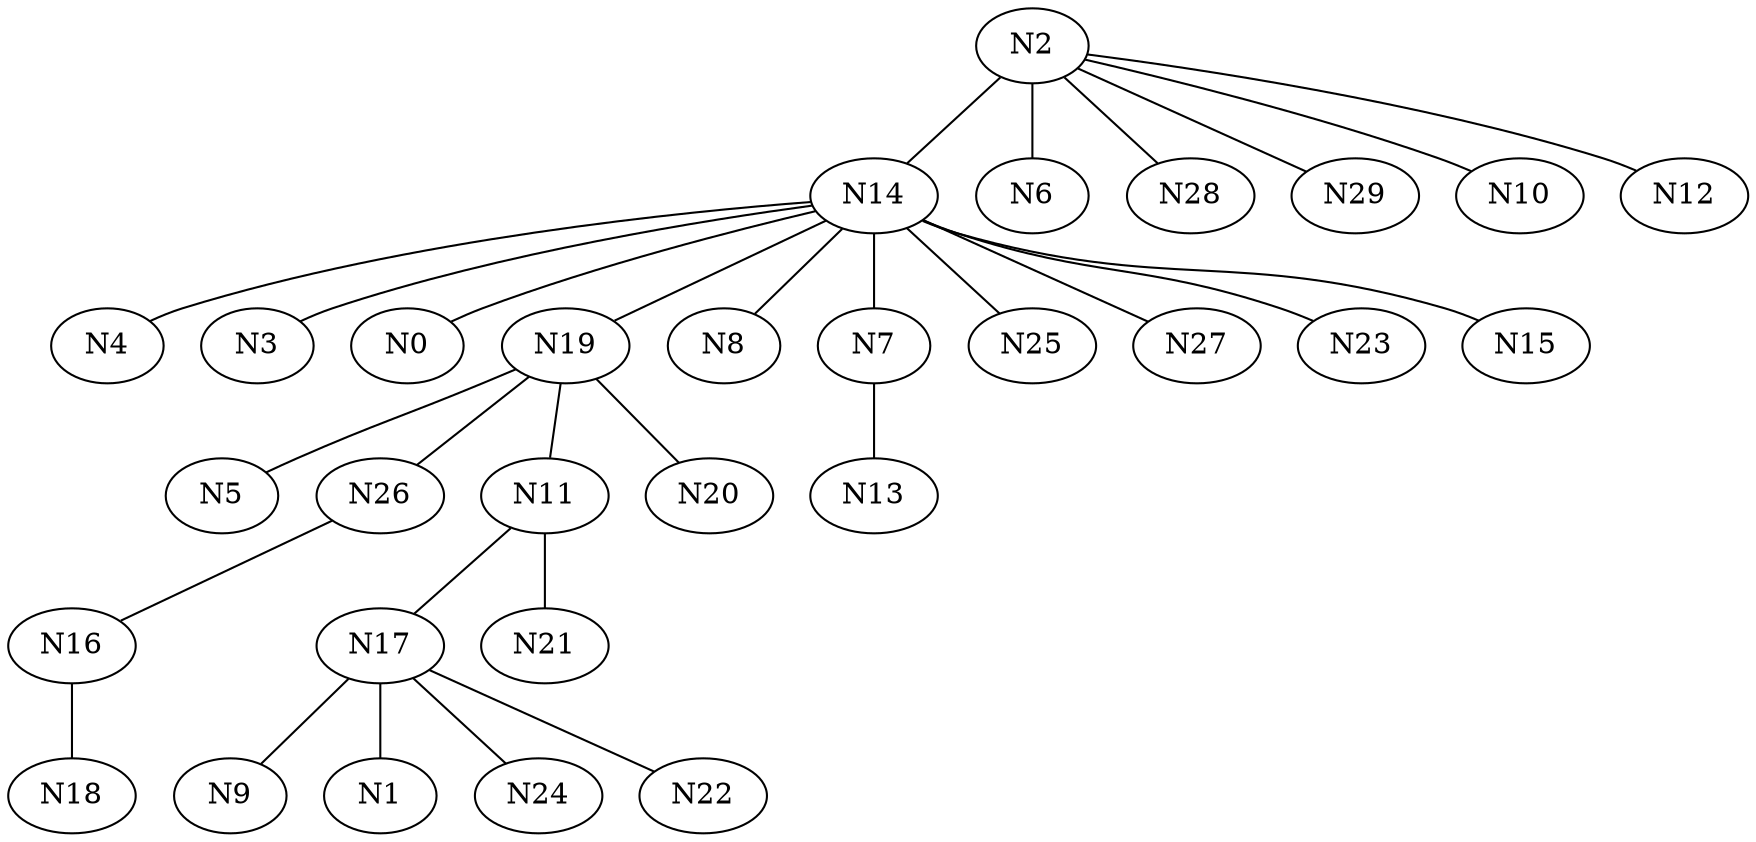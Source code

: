 Graph G {
	N14--N4[weight=17];
	N2--N6[weight=28];
	N14--N3[weight=11];
	N14--N0[weight=78];
	N19--N5[weight=41];
	N26--N16[weight=10];
	N14--N8[weight=25];
	N14--N7[weight=87];
	N7--N13[weight=86];
	N2--N28[weight=16];
	N14--N25[weight=35];
	N2--N29[weight=31];
	N19--N11[weight=21];
	N14--N27[weight=55];
	N17--N9[weight=73];
	N16--N18[weight=88];
	N2--N10[weight=21];
	N2--N12[weight=7];
	N2--N14[weight=62];
	N11--N21[weight=90];
	N14--N23[weight=88];
	N17--N1[weight=80];
	N17--N24[weight=35];
	N17--N22[weight=11];
	N19--N20[weight=43];
	N14--N15[weight=37];
	N11--N17[weight=19];
	N14--N19[weight=82];
	N19--N26[weight=9];
}